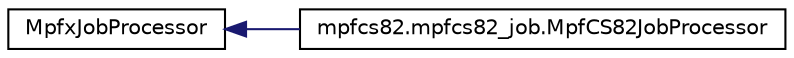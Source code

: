 digraph G
{
  edge [fontname="Helvetica",fontsize="10",labelfontname="Helvetica",labelfontsize="10"];
  node [fontname="Helvetica",fontsize="10",shape=record];
  rankdir=LR;
  Node1 [label="MpfxJobProcessor",height=0.2,width=0.4,color="black", fillcolor="white", style="filled",URL="$classMpfxJobProcessor.html"];
  Node1 -> Node2 [dir=back,color="midnightblue",fontsize="10",style="solid",fontname="Helvetica"];
  Node2 [label="mpfcs82.mpfcs82_job.MpfCS82JobProcessor",height=0.2,width=0.4,color="black", fillcolor="white", style="filled",URL="$classmpfcs82_1_1mpfcs82__job_1_1MpfCS82JobProcessor.html",tooltip="Job processor: submit jobs and process associated job results."];
}
